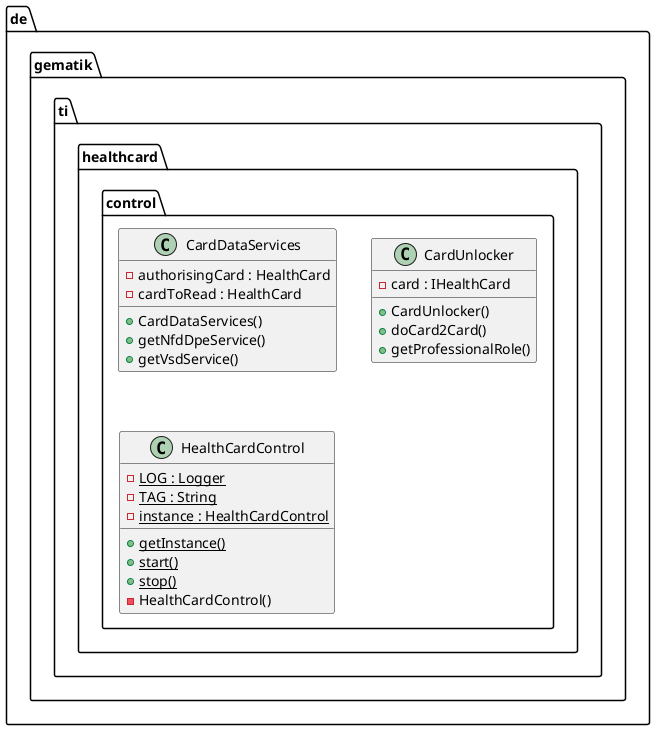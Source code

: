 @startuml



  namespace de.gematik.ti.healthcard.control {
    class de.gematik.ti.healthcard.control.CardDataServices {
        - authorisingCard : HealthCard
        - cardToRead : HealthCard
        + CardDataServices()
        + getNfdDpeService()
        + getVsdService()
    }
  }
  

  namespace de.gematik.ti.healthcard.control {
    class de.gematik.ti.healthcard.control.CardUnlocker {
        - card : IHealthCard
        + CardUnlocker()
        + doCard2Card()
        + getProfessionalRole()
    }
  }
  

  namespace de.gematik.ti.healthcard.control {
    class de.gematik.ti.healthcard.control.HealthCardControl {
        {static} - LOG : Logger
        {static} - TAG : String
        {static} - instance : HealthCardControl
        {static} + getInstance()
        {static} + start()
        {static} + stop()
        - HealthCardControl()
    }
  }
  










@enduml
